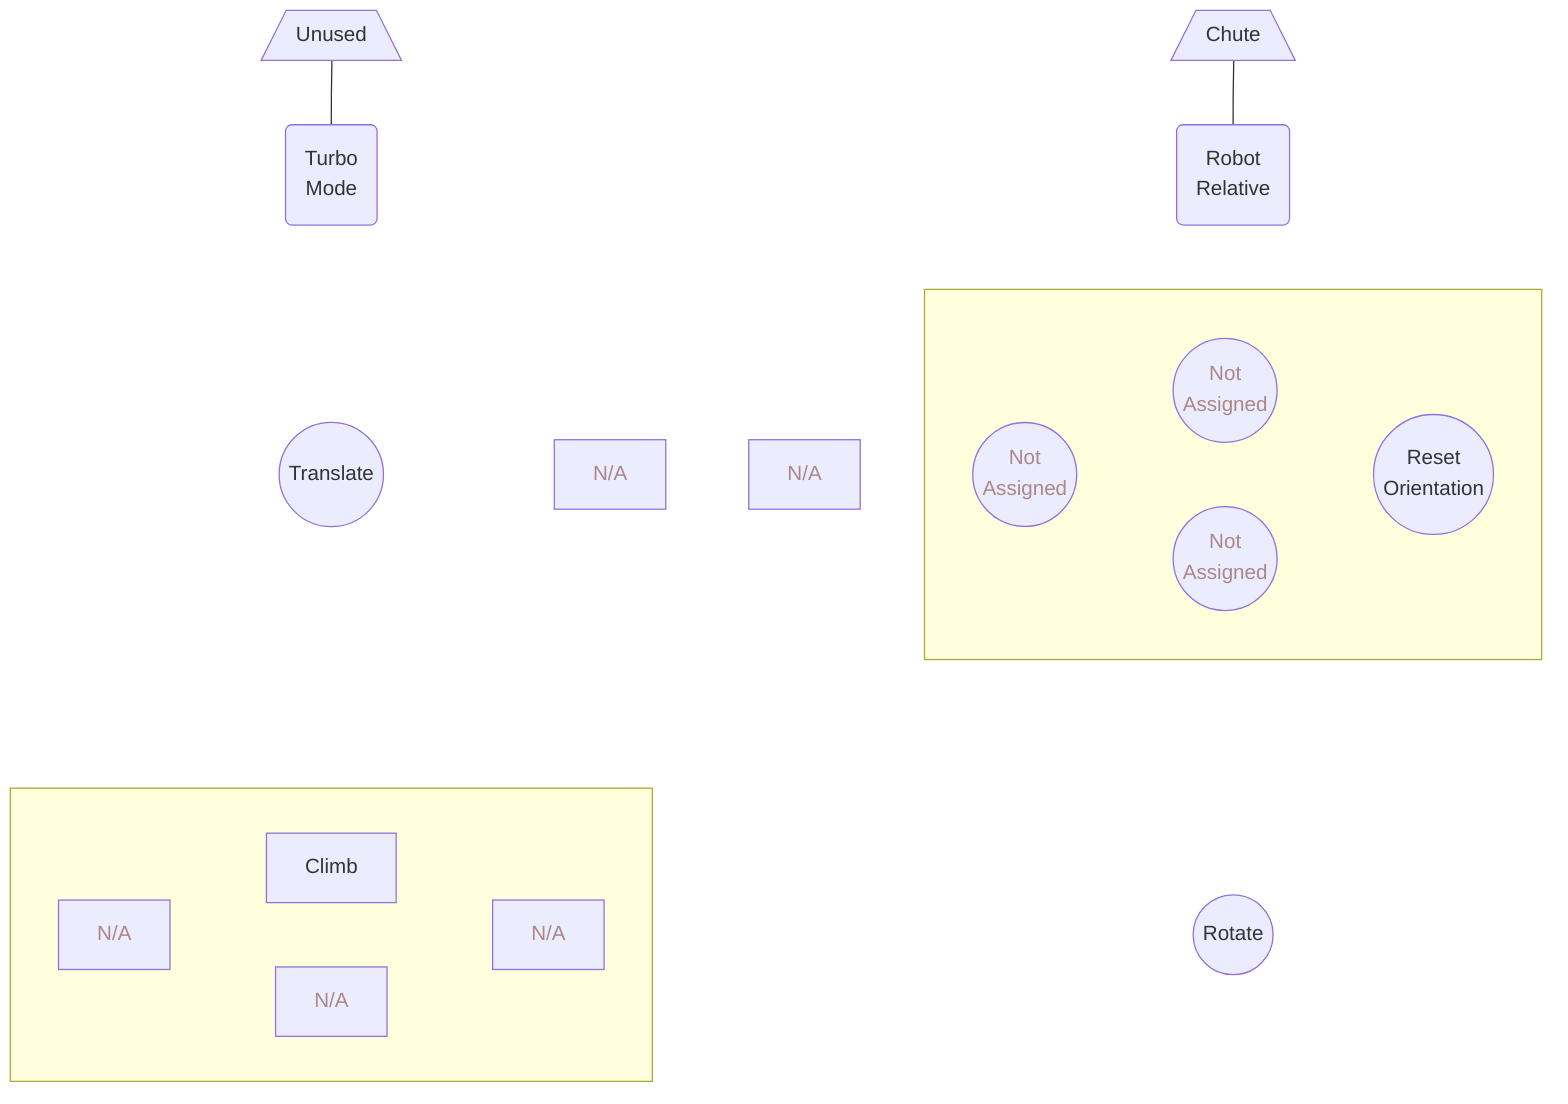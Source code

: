 graph TB
    LT[/Unused\]
    NullTrigger:::hidden
    RT[/Chute\]

    LB("Turbo\nMode")
    NullBumper:::hidden
    RB(Robot\nRelative)

    LJs((Translate))
    Start["N/A"]:::na
    Select["N/A"]:::na
    subgraph buttons[ ]
        x((Not\nAssigned)):::na
        y((Not\nAssigned)):::na
        a((Not\nAssigned)):::na
        b((Reset\nOrientation))

        x~~~y~~~b
        x~~~a~~~b
    end

    LNoteLayer:::hidden
    MNoteLayer:::hidden
    RNoteLayer:::hidden

    subgraph dpad[ ]
        dL["N/A"]:::na
        dU[Climb]
        dD[N/A]:::na
        dR[N/A]:::na

        dL~~~dU~~~dR
        dL~~~dD~~~dR
    end
    NullBottom:::hidden
    RJs((Rotate))

    LT---LB~~~LJs~~~LNoteLayer~~~dpad
    NullTrigger~~~NullBumper
        NullBumper~~~Start~~~MNoteLayer
        NullBumper~~~Select~~~MNoteLayer
        MNoteLayer~~~NullBottom
    RT---RB~~~buttons~~~RNoteLayer~~~RJs
    
classDef hidden display: none;
classDef na color: #a88